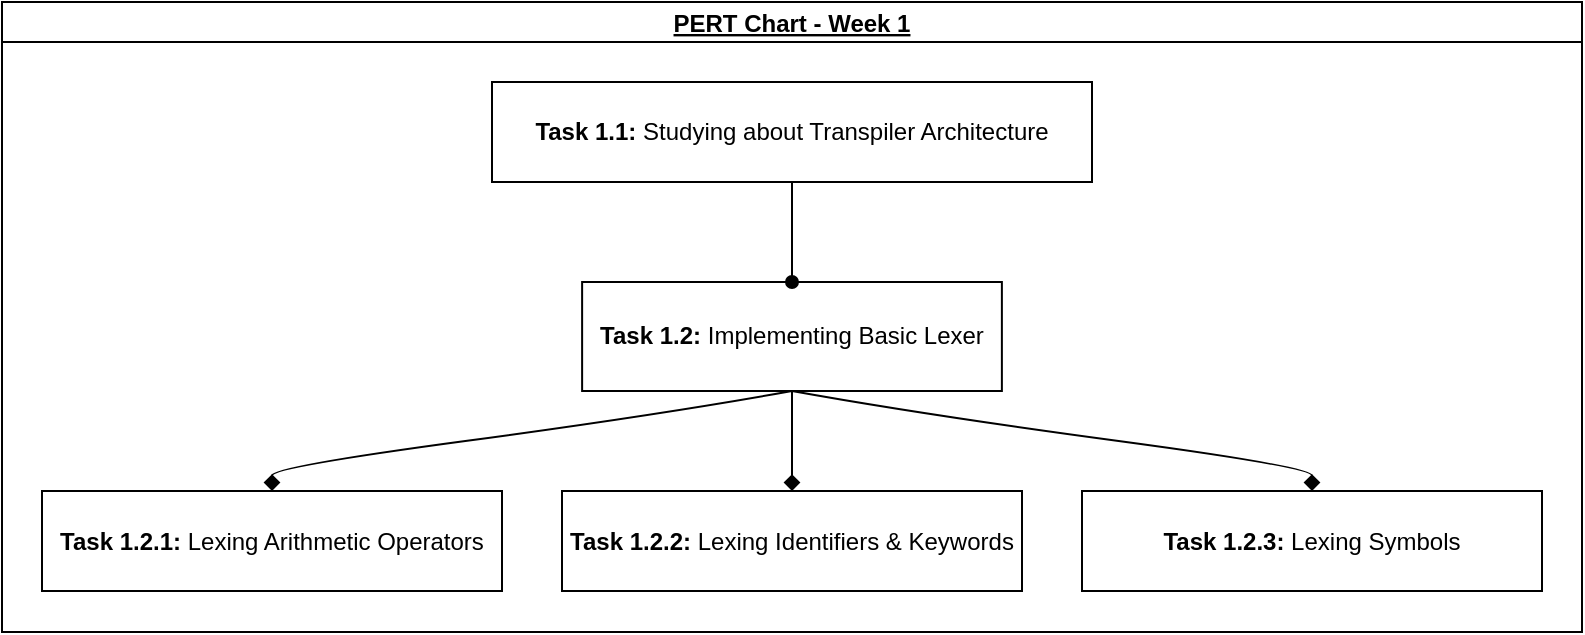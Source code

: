 <mxfile version="24.4.4" type="device">
  <diagram name="Page-1" id="TF0PRry378tvz2ITyngi">
    <mxGraphModel dx="1050" dy="522" grid="1" gridSize="10" guides="1" tooltips="1" connect="1" arrows="1" fold="1" page="1" pageScale="1" pageWidth="850" pageHeight="1100" background="none" math="0" shadow="0">
      <root>
        <mxCell id="0" />
        <mxCell id="1" parent="0" />
        <mxCell id="SykCjAk1sR6Utf9rGX9H-8" value="PERT Chart - Week 1" style="swimlane;startSize=20;horizontal=1;childLayout=flowLayout;flowOrientation=north;resizable=0;interRankCellSpacing=50;containerType=tree;fontSize=12;fontStyle=5" parent="1" vertex="1">
          <mxGeometry x="30" y="40" width="790" height="315" as="geometry" />
        </mxCell>
        <mxCell id="SykCjAk1sR6Utf9rGX9H-9" value="&lt;b&gt;&lt;font face=&quot;Helvetica&quot;&gt;Task 1.1:&lt;/font&gt;&lt;/b&gt; Studying about Transpiler Architecture" style="whiteSpace=wrap;html=1;" parent="SykCjAk1sR6Utf9rGX9H-8" vertex="1">
          <mxGeometry x="245" y="40" width="300" height="50" as="geometry" />
        </mxCell>
        <mxCell id="SykCjAk1sR6Utf9rGX9H-10" value="&lt;b&gt;Task 1.2:&lt;/b&gt; Implementing Basic Lexer" style="whiteSpace=wrap;html=1;" parent="SykCjAk1sR6Utf9rGX9H-8" vertex="1">
          <mxGeometry x="290.06" y="140" width="209.88" height="54.5" as="geometry" />
        </mxCell>
        <mxCell id="SykCjAk1sR6Utf9rGX9H-11" value="" style="html=1;rounded=1;curved=0;sourcePerimeterSpacing=0;targetPerimeterSpacing=0;startSize=6;endSize=6;noEdgeStyle=1;orthogonal=1;endArrow=oval;endFill=1;" parent="SykCjAk1sR6Utf9rGX9H-8" source="SykCjAk1sR6Utf9rGX9H-9" target="SykCjAk1sR6Utf9rGX9H-10" edge="1">
          <mxGeometry relative="1" as="geometry">
            <Array as="points">
              <mxPoint x="395" y="102" />
              <mxPoint x="395" y="128" />
            </Array>
          </mxGeometry>
        </mxCell>
        <mxCell id="SykCjAk1sR6Utf9rGX9H-35" value="&lt;b&gt;Task 1.2.1:&lt;/b&gt; Lexing Arithmetic Operators" style="rounded=0;whiteSpace=wrap;html=1;" parent="SykCjAk1sR6Utf9rGX9H-8" vertex="1">
          <mxGeometry x="20" y="244.5" width="230" height="50" as="geometry" />
        </mxCell>
        <mxCell id="SykCjAk1sR6Utf9rGX9H-37" style="edgeStyle=orthogonalEdgeStyle;rounded=0;orthogonalLoop=1;jettySize=auto;html=1;exitX=0.5;exitY=1;exitDx=0;exitDy=0;entryX=0.5;entryY=0;entryDx=0;entryDy=0;noEdgeStyle=1;orthogonal=1;curved=1;endArrow=diamond;endFill=1;" parent="SykCjAk1sR6Utf9rGX9H-8" source="SykCjAk1sR6Utf9rGX9H-10" target="SykCjAk1sR6Utf9rGX9H-35" edge="1">
          <mxGeometry relative="1" as="geometry">
            <Array as="points">
              <mxPoint x="328.373" y="206.5" />
              <mxPoint x="135" y="232.5" />
            </Array>
          </mxGeometry>
        </mxCell>
        <mxCell id="SykCjAk1sR6Utf9rGX9H-38" value="&lt;b&gt;Task 1.2.2:&lt;/b&gt; Lexing Identifiers &amp;amp; Keywords" style="rounded=0;whiteSpace=wrap;html=1;" parent="SykCjAk1sR6Utf9rGX9H-8" vertex="1">
          <mxGeometry x="280" y="244.5" width="230" height="50" as="geometry" />
        </mxCell>
        <mxCell id="SykCjAk1sR6Utf9rGX9H-39" style="edgeStyle=orthogonalEdgeStyle;rounded=0;orthogonalLoop=1;jettySize=auto;html=1;exitX=0.5;exitY=1;exitDx=0;exitDy=0;entryX=0.5;entryY=0;entryDx=0;entryDy=0;noEdgeStyle=1;orthogonal=1;curved=1;endArrow=diamond;endFill=1;" parent="SykCjAk1sR6Utf9rGX9H-8" source="SykCjAk1sR6Utf9rGX9H-10" target="SykCjAk1sR6Utf9rGX9H-38" edge="1">
          <mxGeometry relative="1" as="geometry">
            <mxPoint x="595" y="1115" as="sourcePoint" />
            <mxPoint x="595" y="1165" as="targetPoint" />
            <Array as="points">
              <mxPoint x="395" y="208.5" />
              <mxPoint x="395" y="232.5" />
            </Array>
          </mxGeometry>
        </mxCell>
        <mxCell id="SykCjAk1sR6Utf9rGX9H-40" value="&lt;div style=&quot;text-align: left;&quot;&gt;&lt;span style=&quot;background-color: initial;&quot;&gt;&lt;b&gt;Task 1.2.3:&lt;/b&gt; Lexing Symbols&lt;/span&gt;&lt;/div&gt;" style="rounded=0;whiteSpace=wrap;html=1;" parent="SykCjAk1sR6Utf9rGX9H-8" vertex="1">
          <mxGeometry x="540" y="244.5" width="230" height="50" as="geometry" />
        </mxCell>
        <mxCell id="SykCjAk1sR6Utf9rGX9H-41" style="edgeStyle=orthogonalEdgeStyle;rounded=0;orthogonalLoop=1;jettySize=auto;html=1;exitX=0.5;exitY=1;exitDx=0;exitDy=0;entryX=0.5;entryY=0;entryDx=0;entryDy=0;noEdgeStyle=1;orthogonal=1;curved=1;endArrow=diamond;endFill=1;" parent="SykCjAk1sR6Utf9rGX9H-8" source="SykCjAk1sR6Utf9rGX9H-10" target="SykCjAk1sR6Utf9rGX9H-40" edge="1">
          <mxGeometry relative="1" as="geometry">
            <mxPoint x="705" y="1075" as="sourcePoint" />
            <mxPoint x="835" y="1125" as="targetPoint" />
            <Array as="points">
              <mxPoint x="461.627" y="206.5" />
              <mxPoint x="655" y="232.5" />
            </Array>
          </mxGeometry>
        </mxCell>
      </root>
    </mxGraphModel>
  </diagram>
</mxfile>
